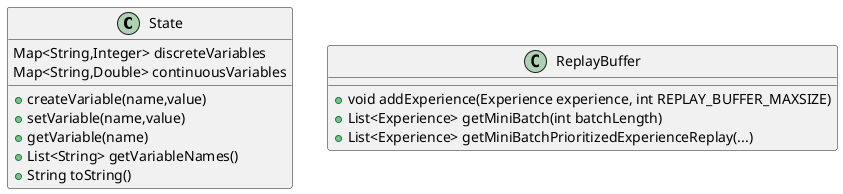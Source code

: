 @startuml
'https://plantuml.com/class-diagram
class State {
Map<String,Integer> discreteVariables
Map<String,Double> continuousVariables

+createVariable(name,value)
+setVariable(name,value)
+getVariable(name)
+List<String> getVariableNames()
+String toString()
}

class ReplayBuffer {
+ void addExperience(Experience experience, int REPLAY_BUFFER_MAXSIZE)
+ List<Experience> getMiniBatch(int batchLength)
+ List<Experience> getMiniBatchPrioritizedExperienceReplay(...)
}

@enduml